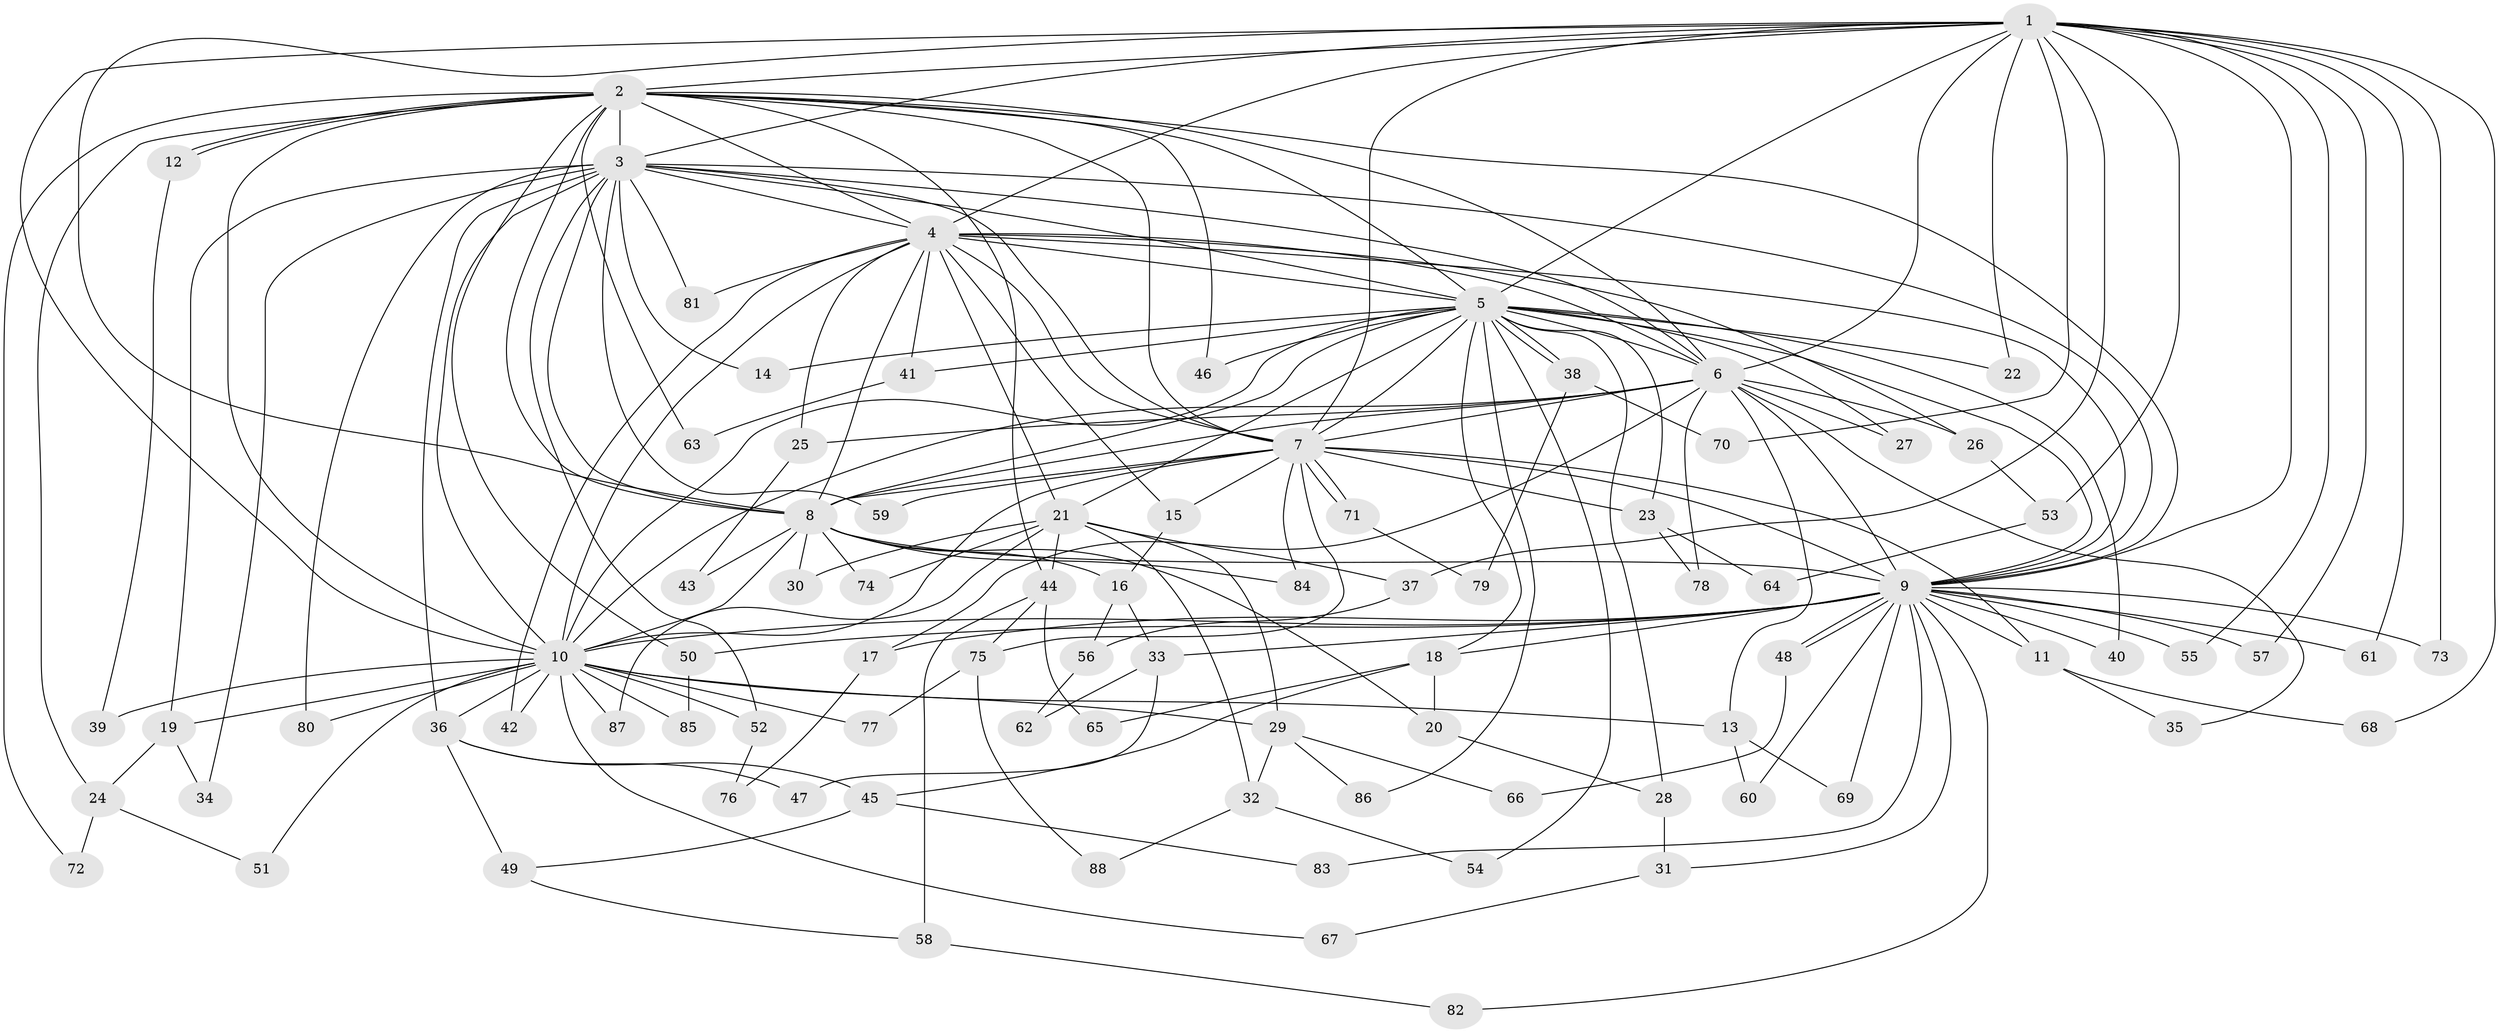 // coarse degree distribution, {16: 0.07936507936507936, 19: 0.015873015873015872, 18: 0.015873015873015872, 15: 0.015873015873015872, 23: 0.015873015873015872, 21: 0.015873015873015872, 4: 0.1111111111111111, 3: 0.1746031746031746, 2: 0.4603174603174603, 5: 0.047619047619047616, 6: 0.015873015873015872, 11: 0.015873015873015872, 1: 0.015873015873015872}
// Generated by graph-tools (version 1.1) at 2025/41/03/06/25 10:41:41]
// undirected, 88 vertices, 201 edges
graph export_dot {
graph [start="1"]
  node [color=gray90,style=filled];
  1;
  2;
  3;
  4;
  5;
  6;
  7;
  8;
  9;
  10;
  11;
  12;
  13;
  14;
  15;
  16;
  17;
  18;
  19;
  20;
  21;
  22;
  23;
  24;
  25;
  26;
  27;
  28;
  29;
  30;
  31;
  32;
  33;
  34;
  35;
  36;
  37;
  38;
  39;
  40;
  41;
  42;
  43;
  44;
  45;
  46;
  47;
  48;
  49;
  50;
  51;
  52;
  53;
  54;
  55;
  56;
  57;
  58;
  59;
  60;
  61;
  62;
  63;
  64;
  65;
  66;
  67;
  68;
  69;
  70;
  71;
  72;
  73;
  74;
  75;
  76;
  77;
  78;
  79;
  80;
  81;
  82;
  83;
  84;
  85;
  86;
  87;
  88;
  1 -- 2;
  1 -- 3;
  1 -- 4;
  1 -- 5;
  1 -- 6;
  1 -- 7;
  1 -- 8;
  1 -- 9;
  1 -- 10;
  1 -- 22;
  1 -- 37;
  1 -- 53;
  1 -- 55;
  1 -- 57;
  1 -- 61;
  1 -- 68;
  1 -- 70;
  1 -- 73;
  2 -- 3;
  2 -- 4;
  2 -- 5;
  2 -- 6;
  2 -- 7;
  2 -- 8;
  2 -- 9;
  2 -- 10;
  2 -- 12;
  2 -- 12;
  2 -- 24;
  2 -- 44;
  2 -- 46;
  2 -- 50;
  2 -- 63;
  2 -- 72;
  3 -- 4;
  3 -- 5;
  3 -- 6;
  3 -- 7;
  3 -- 8;
  3 -- 9;
  3 -- 10;
  3 -- 14;
  3 -- 19;
  3 -- 34;
  3 -- 36;
  3 -- 52;
  3 -- 59;
  3 -- 80;
  3 -- 81;
  4 -- 5;
  4 -- 6;
  4 -- 7;
  4 -- 8;
  4 -- 9;
  4 -- 10;
  4 -- 15;
  4 -- 21;
  4 -- 25;
  4 -- 26;
  4 -- 41;
  4 -- 42;
  4 -- 81;
  5 -- 6;
  5 -- 7;
  5 -- 8;
  5 -- 9;
  5 -- 10;
  5 -- 14;
  5 -- 18;
  5 -- 21;
  5 -- 22;
  5 -- 23;
  5 -- 27;
  5 -- 28;
  5 -- 38;
  5 -- 38;
  5 -- 40;
  5 -- 41;
  5 -- 46;
  5 -- 54;
  5 -- 86;
  6 -- 7;
  6 -- 8;
  6 -- 9;
  6 -- 10;
  6 -- 13;
  6 -- 17;
  6 -- 25;
  6 -- 26;
  6 -- 27;
  6 -- 35;
  6 -- 78;
  7 -- 8;
  7 -- 9;
  7 -- 10;
  7 -- 11;
  7 -- 15;
  7 -- 23;
  7 -- 59;
  7 -- 71;
  7 -- 71;
  7 -- 75;
  7 -- 84;
  8 -- 9;
  8 -- 10;
  8 -- 16;
  8 -- 20;
  8 -- 30;
  8 -- 43;
  8 -- 74;
  8 -- 84;
  9 -- 10;
  9 -- 11;
  9 -- 17;
  9 -- 18;
  9 -- 31;
  9 -- 33;
  9 -- 40;
  9 -- 48;
  9 -- 48;
  9 -- 50;
  9 -- 55;
  9 -- 57;
  9 -- 60;
  9 -- 61;
  9 -- 69;
  9 -- 73;
  9 -- 82;
  9 -- 83;
  10 -- 13;
  10 -- 19;
  10 -- 29;
  10 -- 36;
  10 -- 39;
  10 -- 42;
  10 -- 51;
  10 -- 52;
  10 -- 67;
  10 -- 77;
  10 -- 80;
  10 -- 85;
  10 -- 87;
  11 -- 35;
  11 -- 68;
  12 -- 39;
  13 -- 60;
  13 -- 69;
  15 -- 16;
  16 -- 33;
  16 -- 56;
  17 -- 76;
  18 -- 20;
  18 -- 45;
  18 -- 65;
  19 -- 24;
  19 -- 34;
  20 -- 28;
  21 -- 29;
  21 -- 30;
  21 -- 32;
  21 -- 37;
  21 -- 44;
  21 -- 74;
  21 -- 87;
  23 -- 64;
  23 -- 78;
  24 -- 51;
  24 -- 72;
  25 -- 43;
  26 -- 53;
  28 -- 31;
  29 -- 32;
  29 -- 66;
  29 -- 86;
  31 -- 67;
  32 -- 54;
  32 -- 88;
  33 -- 47;
  33 -- 62;
  36 -- 45;
  36 -- 47;
  36 -- 49;
  37 -- 56;
  38 -- 70;
  38 -- 79;
  41 -- 63;
  44 -- 58;
  44 -- 65;
  44 -- 75;
  45 -- 49;
  45 -- 83;
  48 -- 66;
  49 -- 58;
  50 -- 85;
  52 -- 76;
  53 -- 64;
  56 -- 62;
  58 -- 82;
  71 -- 79;
  75 -- 77;
  75 -- 88;
}

